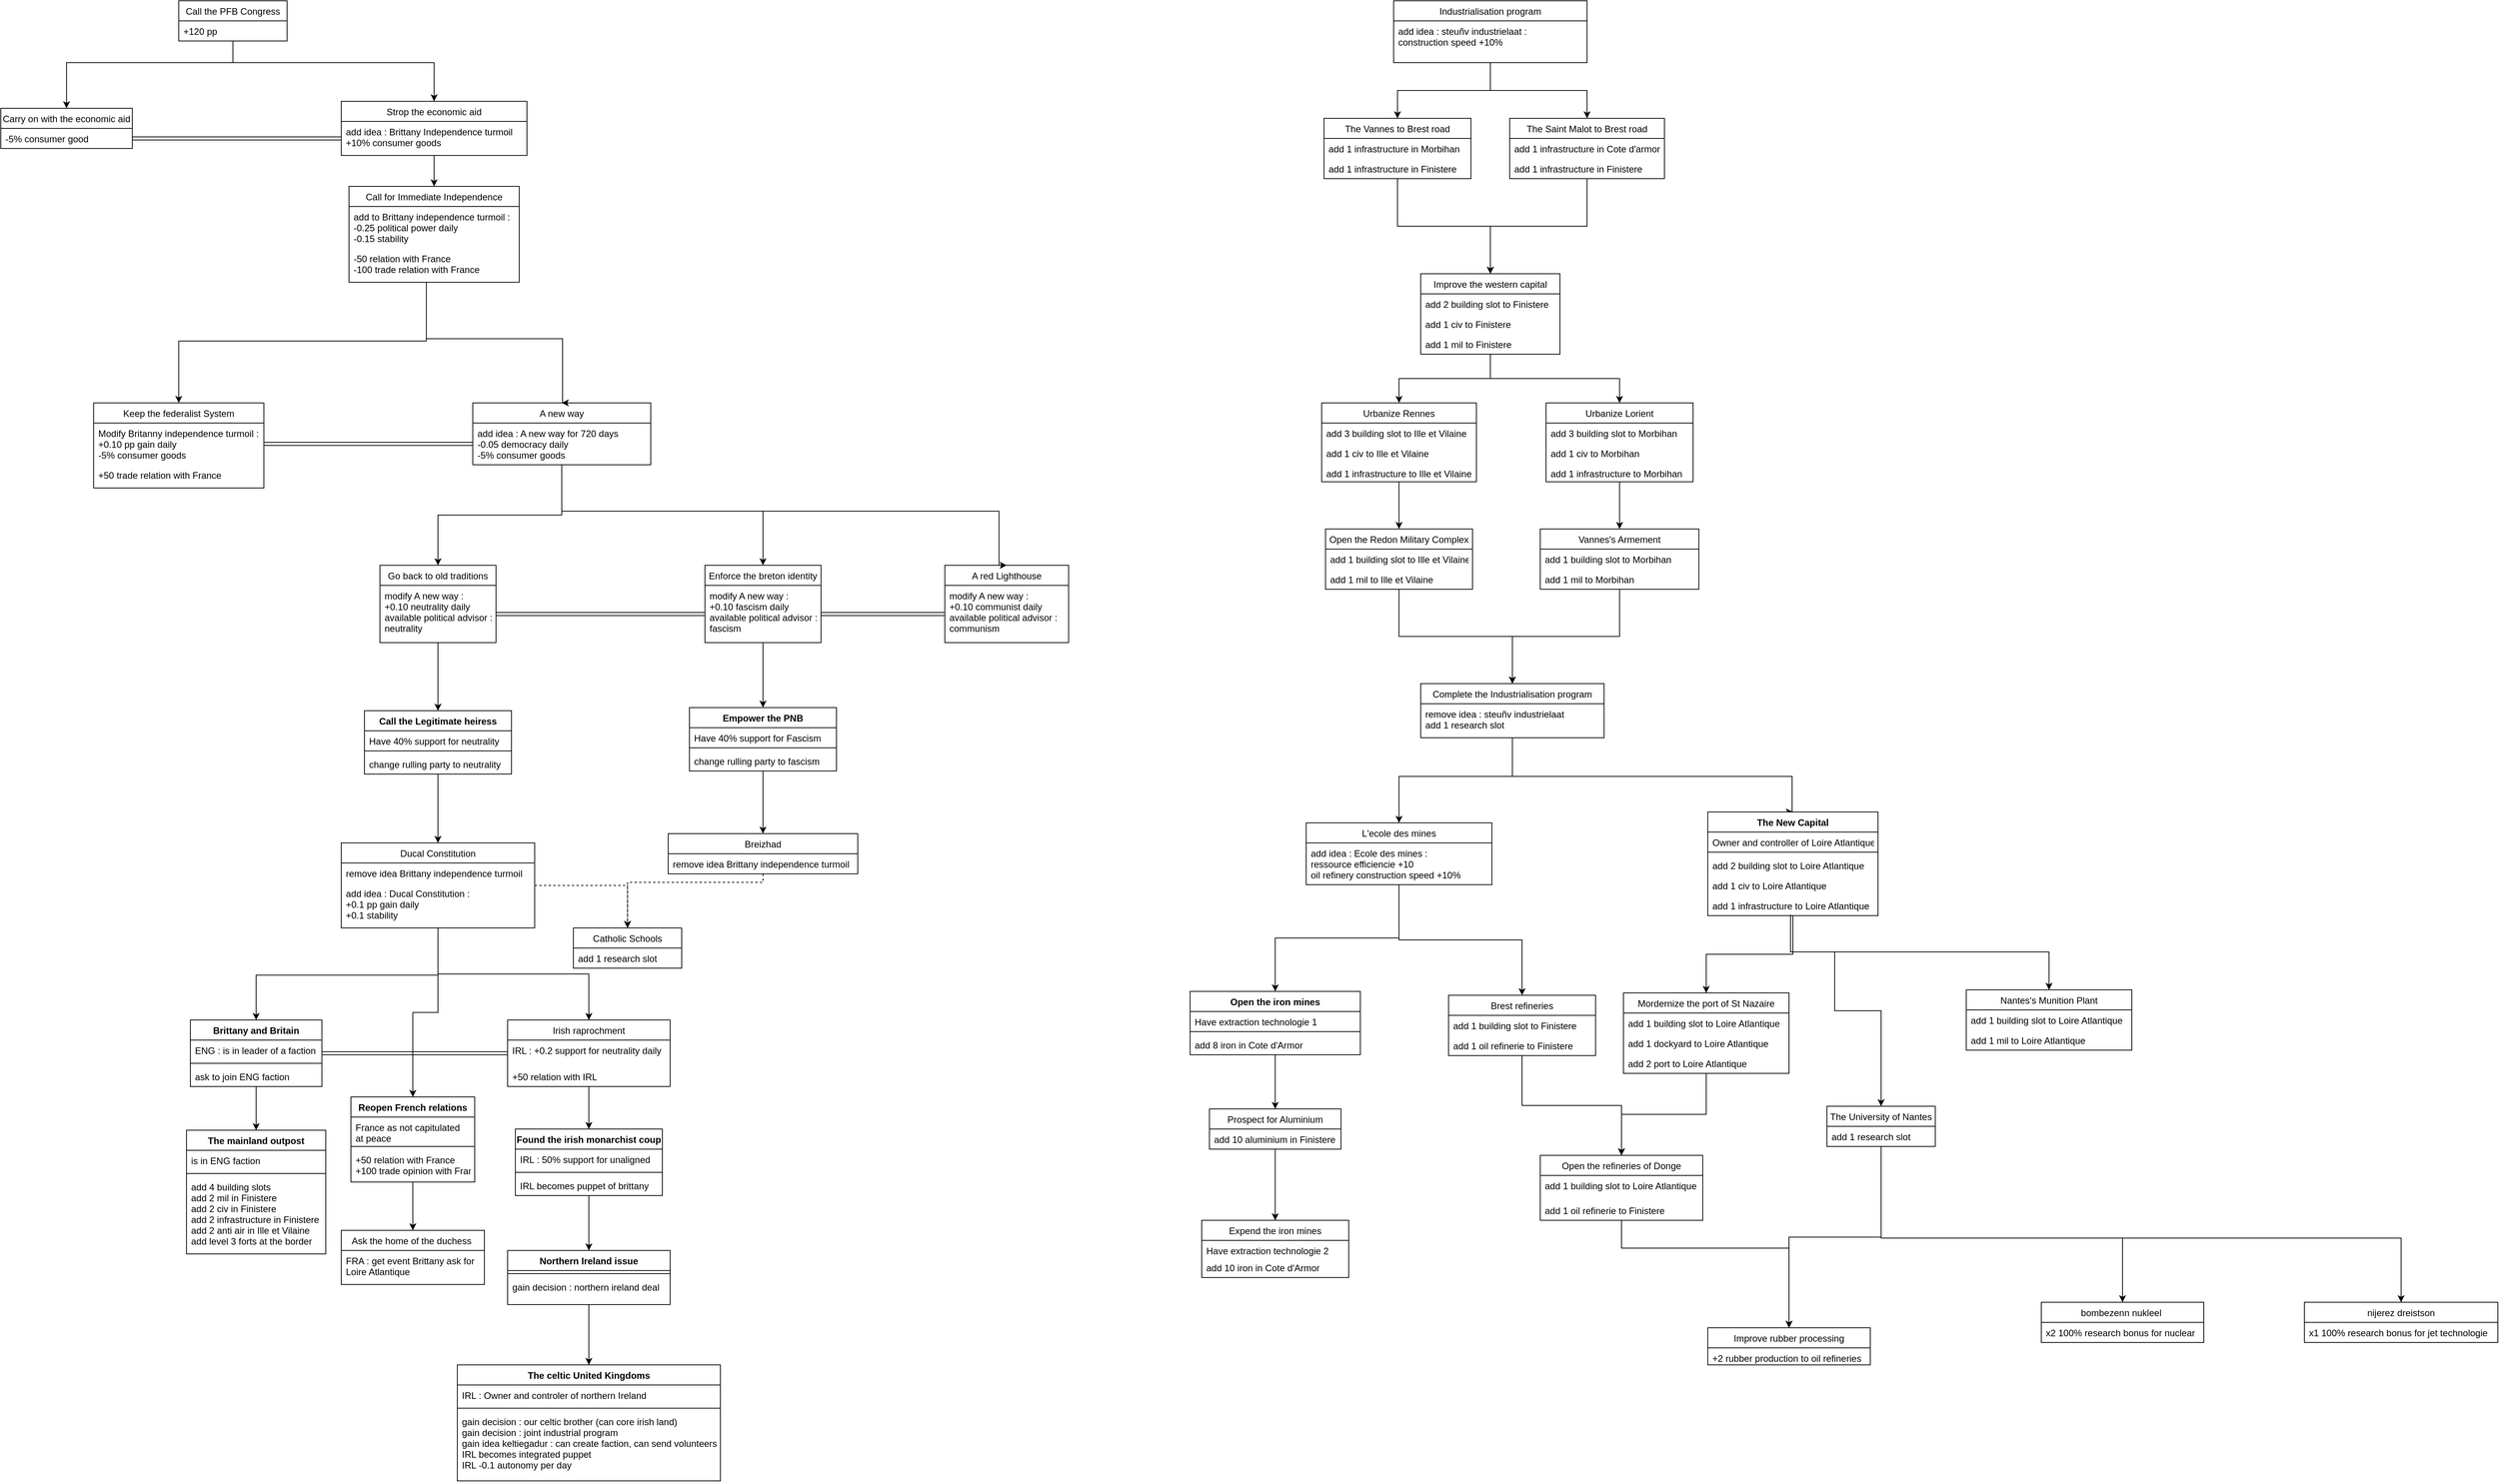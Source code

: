 <mxfile version="12.1.0" type="github" pages="1"><diagram id="fwqOPcjlE-ceSgC5Qux2" name="Page-1"><mxGraphModel dx="814" dy="437" grid="1" gridSize="10" guides="1" tooltips="1" connect="1" arrows="1" fold="1" page="1" pageScale="1" pageWidth="827" pageHeight="1169" math="0" shadow="0"><root><mxCell id="0"/><mxCell id="1" parent="0"/><mxCell id="riW-O5dtcFzm0EmXwgX_-17" style="edgeStyle=orthogonalEdgeStyle;rounded=0;orthogonalLoop=1;jettySize=auto;html=1;entryX=0.5;entryY=0;entryDx=0;entryDy=0;" parent="1" source="riW-O5dtcFzm0EmXwgX_-2" target="riW-O5dtcFzm0EmXwgX_-6" edge="1"><mxGeometry relative="1" as="geometry"><Array as="points"><mxPoint x="380" y="130"/><mxPoint x="165" y="130"/></Array></mxGeometry></mxCell><mxCell id="riW-O5dtcFzm0EmXwgX_-18" style="edgeStyle=orthogonalEdgeStyle;rounded=0;orthogonalLoop=1;jettySize=auto;html=1;entryX=0.5;entryY=0;entryDx=0;entryDy=0;" parent="1" source="riW-O5dtcFzm0EmXwgX_-2" target="riW-O5dtcFzm0EmXwgX_-10" edge="1"><mxGeometry relative="1" as="geometry"><Array as="points"><mxPoint x="380" y="130"/><mxPoint x="640" y="130"/></Array></mxGeometry></mxCell><mxCell id="riW-O5dtcFzm0EmXwgX_-2" value="Call the PFB Congress" style="swimlane;fontStyle=0;childLayout=stackLayout;horizontal=1;startSize=26;fillColor=none;horizontalStack=0;resizeParent=1;resizeParentMax=0;resizeLast=0;collapsible=1;marginBottom=0;" parent="1" vertex="1"><mxGeometry x="310" y="50" width="140" height="52" as="geometry"/></mxCell><mxCell id="riW-O5dtcFzm0EmXwgX_-3" value="+120 pp" style="text;strokeColor=none;fillColor=none;align=left;verticalAlign=top;spacingLeft=4;spacingRight=4;overflow=hidden;rotatable=0;points=[[0,0.5],[1,0.5]];portConstraint=eastwest;" parent="riW-O5dtcFzm0EmXwgX_-2" vertex="1"><mxGeometry y="26" width="140" height="26" as="geometry"/></mxCell><mxCell id="riW-O5dtcFzm0EmXwgX_-6" value="Carry on with the economic aid" style="swimlane;fontStyle=0;childLayout=stackLayout;horizontal=1;startSize=26;fillColor=none;horizontalStack=0;resizeParent=1;resizeParentMax=0;resizeLast=0;collapsible=1;marginBottom=0;" parent="1" vertex="1"><mxGeometry x="80" y="189" width="170" height="52" as="geometry"/></mxCell><mxCell id="riW-O5dtcFzm0EmXwgX_-7" value="-5% consumer good" style="text;strokeColor=none;fillColor=none;align=left;verticalAlign=top;spacingLeft=4;spacingRight=4;overflow=hidden;rotatable=0;points=[[0,0.5],[1,0.5]];portConstraint=eastwest;" parent="riW-O5dtcFzm0EmXwgX_-6" vertex="1"><mxGeometry y="26" width="170" height="26" as="geometry"/></mxCell><mxCell id="riW-O5dtcFzm0EmXwgX_-19" style="edgeStyle=orthogonalEdgeStyle;rounded=0;orthogonalLoop=1;jettySize=auto;html=1;entryX=0.5;entryY=0;entryDx=0;entryDy=0;" parent="1" source="riW-O5dtcFzm0EmXwgX_-10" target="riW-O5dtcFzm0EmXwgX_-14" edge="1"><mxGeometry relative="1" as="geometry"/></mxCell><mxCell id="riW-O5dtcFzm0EmXwgX_-10" value="Strop the economic aid" style="swimlane;fontStyle=0;childLayout=stackLayout;horizontal=1;startSize=26;fillColor=none;horizontalStack=0;resizeParent=1;resizeParentMax=0;resizeLast=0;collapsible=1;marginBottom=0;" parent="1" vertex="1"><mxGeometry x="520" y="180" width="240" height="70" as="geometry"/></mxCell><mxCell id="riW-O5dtcFzm0EmXwgX_-11" value="add idea : Brittany Independence turmoil&#10;+10% consumer goods" style="text;strokeColor=none;fillColor=none;align=left;verticalAlign=top;spacingLeft=4;spacingRight=4;overflow=hidden;rotatable=0;points=[[0,0.5],[1,0.5]];portConstraint=eastwest;" parent="riW-O5dtcFzm0EmXwgX_-10" vertex="1"><mxGeometry y="26" width="240" height="44" as="geometry"/></mxCell><mxCell id="riW-O5dtcFzm0EmXwgX_-26" style="edgeStyle=orthogonalEdgeStyle;rounded=0;orthogonalLoop=1;jettySize=auto;html=1;" parent="1" source="riW-O5dtcFzm0EmXwgX_-14" target="riW-O5dtcFzm0EmXwgX_-22" edge="1"><mxGeometry relative="1" as="geometry"><Array as="points"><mxPoint x="630" y="490"/><mxPoint x="310" y="490"/></Array></mxGeometry></mxCell><mxCell id="riW-O5dtcFzm0EmXwgX_-33" style="edgeStyle=orthogonalEdgeStyle;rounded=0;orthogonalLoop=1;jettySize=auto;html=1;entryX=0.5;entryY=0;entryDx=0;entryDy=0;" parent="1" source="riW-O5dtcFzm0EmXwgX_-14" target="riW-O5dtcFzm0EmXwgX_-38" edge="1"><mxGeometry relative="1" as="geometry"><mxPoint x="799.647" y="560" as="targetPoint"/><Array as="points"><mxPoint x="630" y="487"/><mxPoint x="806" y="487"/></Array></mxGeometry></mxCell><mxCell id="riW-O5dtcFzm0EmXwgX_-14" value="Call for Immediate Independence" style="swimlane;fontStyle=0;childLayout=stackLayout;horizontal=1;startSize=26;fillColor=none;horizontalStack=0;resizeParent=1;resizeParentMax=0;resizeLast=0;collapsible=1;marginBottom=0;" parent="1" vertex="1"><mxGeometry x="530" y="290" width="220" height="124" as="geometry"/></mxCell><mxCell id="riW-O5dtcFzm0EmXwgX_-20" value="add to Brittany independence turmoil :&#10;-0.25 political power daily&#10;-0.15 stability" style="text;strokeColor=none;fillColor=none;align=left;verticalAlign=top;spacingLeft=4;spacingRight=4;overflow=hidden;rotatable=0;points=[[0,0.5],[1,0.5]];portConstraint=eastwest;" parent="riW-O5dtcFzm0EmXwgX_-14" vertex="1"><mxGeometry y="26" width="220" height="54" as="geometry"/></mxCell><mxCell id="riW-O5dtcFzm0EmXwgX_-15" value="-50 relation with France&#10;-100 trade relation with France" style="text;strokeColor=none;fillColor=none;align=left;verticalAlign=top;spacingLeft=4;spacingRight=4;overflow=hidden;rotatable=0;points=[[0,0.5],[1,0.5]];portConstraint=eastwest;" parent="riW-O5dtcFzm0EmXwgX_-14" vertex="1"><mxGeometry y="80" width="220" height="44" as="geometry"/></mxCell><mxCell id="riW-O5dtcFzm0EmXwgX_-22" value="Keep the federalist System" style="swimlane;fontStyle=0;childLayout=stackLayout;horizontal=1;startSize=26;fillColor=none;horizontalStack=0;resizeParent=1;resizeParentMax=0;resizeLast=0;collapsible=1;marginBottom=0;" parent="1" vertex="1"><mxGeometry x="200" y="570" width="220" height="110" as="geometry"/></mxCell><mxCell id="riW-O5dtcFzm0EmXwgX_-23" value="Modify Britanny independence turmoil :&#10;+0.10 pp gain daily&#10;-5% consumer goods" style="text;strokeColor=none;fillColor=none;align=left;verticalAlign=top;spacingLeft=4;spacingRight=4;overflow=hidden;rotatable=0;points=[[0,0.5],[1,0.5]];portConstraint=eastwest;" parent="riW-O5dtcFzm0EmXwgX_-22" vertex="1"><mxGeometry y="26" width="220" height="54" as="geometry"/></mxCell><mxCell id="riW-O5dtcFzm0EmXwgX_-211" value="+50 trade relation with France" style="text;strokeColor=none;fillColor=none;align=left;verticalAlign=top;spacingLeft=4;spacingRight=4;overflow=hidden;rotatable=0;points=[[0,0.5],[1,0.5]];portConstraint=eastwest;" parent="riW-O5dtcFzm0EmXwgX_-22" vertex="1"><mxGeometry y="80" width="220" height="30" as="geometry"/></mxCell><mxCell id="riW-O5dtcFzm0EmXwgX_-204" style="edgeStyle=orthogonalEdgeStyle;rounded=0;orthogonalLoop=1;jettySize=auto;html=1;entryX=0.5;entryY=0;entryDx=0;entryDy=0;" parent="1" source="riW-O5dtcFzm0EmXwgX_-34" target="riW-O5dtcFzm0EmXwgX_-200" edge="1"><mxGeometry relative="1" as="geometry"/></mxCell><mxCell id="riW-O5dtcFzm0EmXwgX_-34" value="Go back to old traditions" style="swimlane;fontStyle=0;childLayout=stackLayout;horizontal=1;startSize=26;fillColor=none;horizontalStack=0;resizeParent=1;resizeParentMax=0;resizeLast=0;collapsible=1;marginBottom=0;" parent="1" vertex="1"><mxGeometry x="570" y="780" width="150" height="100" as="geometry"/></mxCell><mxCell id="riW-O5dtcFzm0EmXwgX_-35" value="modify A new way :&#10;+0.10 neutrality daily &#10;available political advisor : &#10;neutrality" style="text;strokeColor=none;fillColor=none;align=left;verticalAlign=top;spacingLeft=4;spacingRight=4;overflow=hidden;rotatable=0;points=[[0,0.5],[1,0.5]];portConstraint=eastwest;" parent="riW-O5dtcFzm0EmXwgX_-34" vertex="1"><mxGeometry y="26" width="150" height="74" as="geometry"/></mxCell><mxCell id="riW-O5dtcFzm0EmXwgX_-42" style="edgeStyle=orthogonalEdgeStyle;rounded=0;orthogonalLoop=1;jettySize=auto;html=1;entryX=0.5;entryY=0;entryDx=0;entryDy=0;" parent="1" source="riW-O5dtcFzm0EmXwgX_-38" target="riW-O5dtcFzm0EmXwgX_-34" edge="1"><mxGeometry relative="1" as="geometry"/></mxCell><mxCell id="riW-O5dtcFzm0EmXwgX_-288" style="edgeStyle=orthogonalEdgeStyle;rounded=0;orthogonalLoop=1;jettySize=auto;html=1;entryX=0.5;entryY=0;entryDx=0;entryDy=0;" parent="1" source="riW-O5dtcFzm0EmXwgX_-38" target="riW-O5dtcFzm0EmXwgX_-45" edge="1"><mxGeometry relative="1" as="geometry"><Array as="points"><mxPoint x="805" y="710"/><mxPoint x="1065" y="710"/></Array></mxGeometry></mxCell><mxCell id="riW-O5dtcFzm0EmXwgX_-290" style="edgeStyle=orthogonalEdgeStyle;rounded=0;orthogonalLoop=1;jettySize=auto;html=1;entryX=0.5;entryY=0;entryDx=0;entryDy=0;" parent="1" source="riW-O5dtcFzm0EmXwgX_-38" target="riW-O5dtcFzm0EmXwgX_-52" edge="1"><mxGeometry relative="1" as="geometry"><Array as="points"><mxPoint x="805" y="710"/><mxPoint x="1370" y="710"/></Array></mxGeometry></mxCell><mxCell id="riW-O5dtcFzm0EmXwgX_-38" value="A new way" style="swimlane;fontStyle=0;childLayout=stackLayout;horizontal=1;startSize=26;fillColor=none;horizontalStack=0;resizeParent=1;resizeParentMax=0;resizeLast=0;collapsible=1;marginBottom=0;" parent="1" vertex="1"><mxGeometry x="690" y="570" width="230" height="80" as="geometry"/></mxCell><mxCell id="riW-O5dtcFzm0EmXwgX_-39" value="add idea : A new way for 720 days&#10;-0.05 democracy daily&#10;-5% consumer goods" style="text;strokeColor=none;fillColor=none;align=left;verticalAlign=top;spacingLeft=4;spacingRight=4;overflow=hidden;rotatable=0;points=[[0,0.5],[1,0.5]];portConstraint=eastwest;" parent="riW-O5dtcFzm0EmXwgX_-38" vertex="1"><mxGeometry y="26" width="230" height="54" as="geometry"/></mxCell><mxCell id="riW-O5dtcFzm0EmXwgX_-43" style="edgeStyle=orthogonalEdgeStyle;rounded=0;orthogonalLoop=1;jettySize=auto;html=1;exitX=0;exitY=0.5;exitDx=0;exitDy=0;shape=link;" parent="1" source="riW-O5dtcFzm0EmXwgX_-39" target="riW-O5dtcFzm0EmXwgX_-23" edge="1"><mxGeometry relative="1" as="geometry"/></mxCell><mxCell id="riW-O5dtcFzm0EmXwgX_-44" style="edgeStyle=orthogonalEdgeStyle;shape=link;rounded=0;orthogonalLoop=1;jettySize=auto;html=1;" parent="1" source="riW-O5dtcFzm0EmXwgX_-11" target="riW-O5dtcFzm0EmXwgX_-7" edge="1"><mxGeometry relative="1" as="geometry"/></mxCell><mxCell id="riW-O5dtcFzm0EmXwgX_-305" style="edgeStyle=orthogonalEdgeStyle;rounded=0;orthogonalLoop=1;jettySize=auto;html=1;entryX=0.5;entryY=0;entryDx=0;entryDy=0;" parent="1" source="riW-O5dtcFzm0EmXwgX_-45" target="riW-O5dtcFzm0EmXwgX_-300" edge="1"><mxGeometry relative="1" as="geometry"/></mxCell><mxCell id="riW-O5dtcFzm0EmXwgX_-45" value="Enforce the breton identity" style="swimlane;fontStyle=0;childLayout=stackLayout;horizontal=1;startSize=26;fillColor=none;horizontalStack=0;resizeParent=1;resizeParentMax=0;resizeLast=0;collapsible=1;marginBottom=0;" parent="1" vertex="1"><mxGeometry x="990" y="780" width="150" height="100" as="geometry"/></mxCell><mxCell id="riW-O5dtcFzm0EmXwgX_-49" value="modify A new way :&#10;+0.10 fascism daily &#10;available political advisor : &#10;fascism" style="text;strokeColor=none;fillColor=none;align=left;verticalAlign=top;spacingLeft=4;spacingRight=4;overflow=hidden;rotatable=0;points=[[0,0.5],[1,0.5]];portConstraint=eastwest;" parent="riW-O5dtcFzm0EmXwgX_-45" vertex="1"><mxGeometry y="26" width="150" height="74" as="geometry"/></mxCell><mxCell id="riW-O5dtcFzm0EmXwgX_-51" style="edgeStyle=orthogonalEdgeStyle;rounded=0;orthogonalLoop=1;jettySize=auto;html=1;shape=link;" parent="1" source="riW-O5dtcFzm0EmXwgX_-35" target="riW-O5dtcFzm0EmXwgX_-49" edge="1"><mxGeometry relative="1" as="geometry"/></mxCell><mxCell id="riW-O5dtcFzm0EmXwgX_-52" value="A red Lighthouse" style="swimlane;fontStyle=0;childLayout=stackLayout;horizontal=1;startSize=26;fillColor=none;horizontalStack=0;resizeParent=1;resizeParentMax=0;resizeLast=0;collapsible=1;marginBottom=0;" parent="1" vertex="1"><mxGeometry x="1300" y="780" width="160" height="100" as="geometry"/></mxCell><mxCell id="riW-O5dtcFzm0EmXwgX_-56" value="modify A new way :&#10;+0.10 communist daily &#10;available political advisor : &#10;communism" style="text;strokeColor=none;fillColor=none;align=left;verticalAlign=top;spacingLeft=4;spacingRight=4;overflow=hidden;rotatable=0;points=[[0,0.5],[1,0.5]];portConstraint=eastwest;" parent="riW-O5dtcFzm0EmXwgX_-52" vertex="1"><mxGeometry y="26" width="160" height="74" as="geometry"/></mxCell><mxCell id="riW-O5dtcFzm0EmXwgX_-58" style="edgeStyle=orthogonalEdgeStyle;rounded=0;orthogonalLoop=1;jettySize=auto;html=1;entryX=0;entryY=0.5;entryDx=0;entryDy=0;shape=link;" parent="1" source="riW-O5dtcFzm0EmXwgX_-49" target="riW-O5dtcFzm0EmXwgX_-56" edge="1"><mxGeometry relative="1" as="geometry"/></mxCell><mxCell id="riW-O5dtcFzm0EmXwgX_-75" style="edgeStyle=orthogonalEdgeStyle;rounded=0;orthogonalLoop=1;jettySize=auto;html=1;entryX=0.5;entryY=0;entryDx=0;entryDy=0;" parent="1" source="riW-O5dtcFzm0EmXwgX_-59" target="riW-O5dtcFzm0EmXwgX_-68" edge="1"><mxGeometry relative="1" as="geometry"/></mxCell><mxCell id="riW-O5dtcFzm0EmXwgX_-76" style="edgeStyle=orthogonalEdgeStyle;rounded=0;orthogonalLoop=1;jettySize=auto;html=1;entryX=0.5;entryY=0;entryDx=0;entryDy=0;" parent="1" source="riW-O5dtcFzm0EmXwgX_-59" target="riW-O5dtcFzm0EmXwgX_-72" edge="1"><mxGeometry relative="1" as="geometry"/></mxCell><mxCell id="riW-O5dtcFzm0EmXwgX_-59" value="Industrialisation program" style="swimlane;fontStyle=0;childLayout=stackLayout;horizontal=1;startSize=26;fillColor=none;horizontalStack=0;resizeParent=1;resizeParentMax=0;resizeLast=0;collapsible=1;marginBottom=0;" parent="1" vertex="1"><mxGeometry x="1880" y="50" width="250" height="80" as="geometry"/></mxCell><mxCell id="riW-O5dtcFzm0EmXwgX_-60" value="add idea : steuñv industrielaat :&#10;construction speed +10%" style="text;strokeColor=none;fillColor=none;align=left;verticalAlign=top;spacingLeft=4;spacingRight=4;overflow=hidden;rotatable=0;points=[[0,0.5],[1,0.5]];portConstraint=eastwest;" parent="riW-O5dtcFzm0EmXwgX_-59" vertex="1"><mxGeometry y="26" width="250" height="54" as="geometry"/></mxCell><mxCell id="riW-O5dtcFzm0EmXwgX_-86" style="edgeStyle=orthogonalEdgeStyle;rounded=0;orthogonalLoop=1;jettySize=auto;html=1;entryX=0.5;entryY=0;entryDx=0;entryDy=0;" parent="1" source="riW-O5dtcFzm0EmXwgX_-63" target="riW-O5dtcFzm0EmXwgX_-83" edge="1"><mxGeometry relative="1" as="geometry"/></mxCell><mxCell id="riW-O5dtcFzm0EmXwgX_-90" style="edgeStyle=orthogonalEdgeStyle;rounded=0;orthogonalLoop=1;jettySize=auto;html=1;entryX=0.5;entryY=0;entryDx=0;entryDy=0;" parent="1" source="riW-O5dtcFzm0EmXwgX_-63" target="riW-O5dtcFzm0EmXwgX_-87" edge="1"><mxGeometry relative="1" as="geometry"/></mxCell><mxCell id="riW-O5dtcFzm0EmXwgX_-63" value="Improve the western capital" style="swimlane;fontStyle=0;childLayout=stackLayout;horizontal=1;startSize=26;fillColor=none;horizontalStack=0;resizeParent=1;resizeParentMax=0;resizeLast=0;collapsible=1;marginBottom=0;" parent="1" vertex="1"><mxGeometry x="1915" y="403" width="180" height="104" as="geometry"/></mxCell><mxCell id="riW-O5dtcFzm0EmXwgX_-82" value="add 2 building slot to Finistere" style="text;strokeColor=none;fillColor=none;align=left;verticalAlign=top;spacingLeft=4;spacingRight=4;overflow=hidden;rotatable=0;points=[[0,0.5],[1,0.5]];portConstraint=eastwest;" parent="riW-O5dtcFzm0EmXwgX_-63" vertex="1"><mxGeometry y="26" width="180" height="26" as="geometry"/></mxCell><mxCell id="riW-O5dtcFzm0EmXwgX_-64" value="add 1 civ to Finistere" style="text;strokeColor=none;fillColor=none;align=left;verticalAlign=top;spacingLeft=4;spacingRight=4;overflow=hidden;rotatable=0;points=[[0,0.5],[1,0.5]];portConstraint=eastwest;" parent="riW-O5dtcFzm0EmXwgX_-63" vertex="1"><mxGeometry y="52" width="180" height="26" as="geometry"/></mxCell><mxCell id="riW-O5dtcFzm0EmXwgX_-315" value="add 1 mil to Finistere" style="text;strokeColor=none;fillColor=none;align=left;verticalAlign=top;spacingLeft=4;spacingRight=4;overflow=hidden;rotatable=0;points=[[0,0.5],[1,0.5]];portConstraint=eastwest;" parent="riW-O5dtcFzm0EmXwgX_-63" vertex="1"><mxGeometry y="78" width="180" height="26" as="geometry"/></mxCell><mxCell id="riW-O5dtcFzm0EmXwgX_-77" style="edgeStyle=orthogonalEdgeStyle;rounded=0;orthogonalLoop=1;jettySize=auto;html=1;" parent="1" source="riW-O5dtcFzm0EmXwgX_-68" target="riW-O5dtcFzm0EmXwgX_-63" edge="1"><mxGeometry relative="1" as="geometry"/></mxCell><mxCell id="riW-O5dtcFzm0EmXwgX_-68" value="The Vannes to Brest road" style="swimlane;fontStyle=0;childLayout=stackLayout;horizontal=1;startSize=26;fillColor=none;horizontalStack=0;resizeParent=1;resizeParentMax=0;resizeLast=0;collapsible=1;marginBottom=0;" parent="1" vertex="1"><mxGeometry x="1790" y="202" width="190" height="78" as="geometry"/></mxCell><mxCell id="riW-O5dtcFzm0EmXwgX_-69" value="add 1 infrastructure in Morbihan" style="text;strokeColor=none;fillColor=none;align=left;verticalAlign=top;spacingLeft=4;spacingRight=4;overflow=hidden;rotatable=0;points=[[0,0.5],[1,0.5]];portConstraint=eastwest;" parent="riW-O5dtcFzm0EmXwgX_-68" vertex="1"><mxGeometry y="26" width="190" height="26" as="geometry"/></mxCell><mxCell id="riW-O5dtcFzm0EmXwgX_-70" value="add 1 infrastructure in Finistere" style="text;strokeColor=none;fillColor=none;align=left;verticalAlign=top;spacingLeft=4;spacingRight=4;overflow=hidden;rotatable=0;points=[[0,0.5],[1,0.5]];portConstraint=eastwest;" parent="riW-O5dtcFzm0EmXwgX_-68" vertex="1"><mxGeometry y="52" width="190" height="26" as="geometry"/></mxCell><mxCell id="riW-O5dtcFzm0EmXwgX_-78" style="edgeStyle=orthogonalEdgeStyle;rounded=0;orthogonalLoop=1;jettySize=auto;html=1;entryX=0.5;entryY=0;entryDx=0;entryDy=0;" parent="1" source="riW-O5dtcFzm0EmXwgX_-72" target="riW-O5dtcFzm0EmXwgX_-63" edge="1"><mxGeometry relative="1" as="geometry"/></mxCell><mxCell id="riW-O5dtcFzm0EmXwgX_-72" value="The Saint Malot to Brest road" style="swimlane;fontStyle=0;childLayout=stackLayout;horizontal=1;startSize=26;fillColor=none;horizontalStack=0;resizeParent=1;resizeParentMax=0;resizeLast=0;collapsible=1;marginBottom=0;" parent="1" vertex="1"><mxGeometry x="2030" y="202" width="200" height="78" as="geometry"/></mxCell><mxCell id="riW-O5dtcFzm0EmXwgX_-73" value="add 1 infrastructure in Cote d'armor" style="text;strokeColor=none;fillColor=none;align=left;verticalAlign=top;spacingLeft=4;spacingRight=4;overflow=hidden;rotatable=0;points=[[0,0.5],[1,0.5]];portConstraint=eastwest;" parent="riW-O5dtcFzm0EmXwgX_-72" vertex="1"><mxGeometry y="26" width="200" height="26" as="geometry"/></mxCell><mxCell id="riW-O5dtcFzm0EmXwgX_-74" value="add 1 infrastructure in Finistere" style="text;strokeColor=none;fillColor=none;align=left;verticalAlign=top;spacingLeft=4;spacingRight=4;overflow=hidden;rotatable=0;points=[[0,0.5],[1,0.5]];portConstraint=eastwest;" parent="riW-O5dtcFzm0EmXwgX_-72" vertex="1"><mxGeometry y="52" width="200" height="26" as="geometry"/></mxCell><mxCell id="riW-O5dtcFzm0EmXwgX_-95" style="edgeStyle=orthogonalEdgeStyle;rounded=0;orthogonalLoop=1;jettySize=auto;html=1;entryX=0.5;entryY=0;entryDx=0;entryDy=0;" parent="1" source="riW-O5dtcFzm0EmXwgX_-83" target="riW-O5dtcFzm0EmXwgX_-92" edge="1"><mxGeometry relative="1" as="geometry"/></mxCell><mxCell id="riW-O5dtcFzm0EmXwgX_-83" value="Urbanize Rennes" style="swimlane;fontStyle=0;childLayout=stackLayout;horizontal=1;startSize=26;fillColor=none;horizontalStack=0;resizeParent=1;resizeParentMax=0;resizeLast=0;collapsible=1;marginBottom=0;" parent="1" vertex="1"><mxGeometry x="1787" y="570" width="200" height="102" as="geometry"/></mxCell><mxCell id="riW-O5dtcFzm0EmXwgX_-84" value="add 3 building slot to Ille et Vilaine" style="text;strokeColor=none;fillColor=none;align=left;verticalAlign=top;spacingLeft=4;spacingRight=4;overflow=hidden;rotatable=0;points=[[0,0.5],[1,0.5]];portConstraint=eastwest;" parent="riW-O5dtcFzm0EmXwgX_-83" vertex="1"><mxGeometry y="26" width="200" height="26" as="geometry"/></mxCell><mxCell id="riW-O5dtcFzm0EmXwgX_-91" value="add 1 civ to Ille et Vilaine" style="text;strokeColor=none;fillColor=none;align=left;verticalAlign=top;spacingLeft=4;spacingRight=4;overflow=hidden;rotatable=0;points=[[0,0.5],[1,0.5]];portConstraint=eastwest;" parent="riW-O5dtcFzm0EmXwgX_-83" vertex="1"><mxGeometry y="52" width="200" height="26" as="geometry"/></mxCell><mxCell id="riW-O5dtcFzm0EmXwgX_-96" value="add 1 infrastructure to Ille et Vilaine" style="text;strokeColor=none;fillColor=none;align=left;verticalAlign=top;spacingLeft=4;spacingRight=4;overflow=hidden;rotatable=0;points=[[0,0.5],[1,0.5]];portConstraint=eastwest;" parent="riW-O5dtcFzm0EmXwgX_-83" vertex="1"><mxGeometry y="78" width="200" height="24" as="geometry"/></mxCell><mxCell id="riW-O5dtcFzm0EmXwgX_-101" style="edgeStyle=orthogonalEdgeStyle;rounded=0;orthogonalLoop=1;jettySize=auto;html=1;entryX=0.5;entryY=0;entryDx=0;entryDy=0;" parent="1" source="riW-O5dtcFzm0EmXwgX_-87" target="riW-O5dtcFzm0EmXwgX_-98" edge="1"><mxGeometry relative="1" as="geometry"/></mxCell><mxCell id="riW-O5dtcFzm0EmXwgX_-87" value="Urbanize Lorient" style="swimlane;fontStyle=0;childLayout=stackLayout;horizontal=1;startSize=26;fillColor=none;horizontalStack=0;resizeParent=1;resizeParentMax=0;resizeLast=0;collapsible=1;marginBottom=0;" parent="1" vertex="1"><mxGeometry x="2077" y="570" width="190" height="102" as="geometry"/></mxCell><mxCell id="riW-O5dtcFzm0EmXwgX_-88" value="add 3 building slot to Morbihan" style="text;strokeColor=none;fillColor=none;align=left;verticalAlign=top;spacingLeft=4;spacingRight=4;overflow=hidden;rotatable=0;points=[[0,0.5],[1,0.5]];portConstraint=eastwest;" parent="riW-O5dtcFzm0EmXwgX_-87" vertex="1"><mxGeometry y="26" width="190" height="26" as="geometry"/></mxCell><mxCell id="riW-O5dtcFzm0EmXwgX_-89" value="add 1 civ to Morbihan" style="text;strokeColor=none;fillColor=none;align=left;verticalAlign=top;spacingLeft=4;spacingRight=4;overflow=hidden;rotatable=0;points=[[0,0.5],[1,0.5]];portConstraint=eastwest;" parent="riW-O5dtcFzm0EmXwgX_-87" vertex="1"><mxGeometry y="52" width="190" height="26" as="geometry"/></mxCell><mxCell id="riW-O5dtcFzm0EmXwgX_-97" value="add 1 infrastructure to Morbihan" style="text;strokeColor=none;fillColor=none;align=left;verticalAlign=top;spacingLeft=4;spacingRight=4;overflow=hidden;rotatable=0;points=[[0,0.5],[1,0.5]];portConstraint=eastwest;" parent="riW-O5dtcFzm0EmXwgX_-87" vertex="1"><mxGeometry y="78" width="190" height="24" as="geometry"/></mxCell><mxCell id="riW-O5dtcFzm0EmXwgX_-106" style="edgeStyle=orthogonalEdgeStyle;rounded=0;orthogonalLoop=1;jettySize=auto;html=1;" parent="1" source="riW-O5dtcFzm0EmXwgX_-92" target="riW-O5dtcFzm0EmXwgX_-102" edge="1"><mxGeometry relative="1" as="geometry"/></mxCell><mxCell id="riW-O5dtcFzm0EmXwgX_-92" value="Open the Redon Military Complex" style="swimlane;fontStyle=0;childLayout=stackLayout;horizontal=1;startSize=26;fillColor=none;horizontalStack=0;resizeParent=1;resizeParentMax=0;resizeLast=0;collapsible=1;marginBottom=0;" parent="1" vertex="1"><mxGeometry x="1792" y="733" width="190" height="78" as="geometry"/></mxCell><mxCell id="riW-O5dtcFzm0EmXwgX_-93" value="add 1 building slot to Ille et Vilaine" style="text;strokeColor=none;fillColor=none;align=left;verticalAlign=top;spacingLeft=4;spacingRight=4;overflow=hidden;rotatable=0;points=[[0,0.5],[1,0.5]];portConstraint=eastwest;" parent="riW-O5dtcFzm0EmXwgX_-92" vertex="1"><mxGeometry y="26" width="190" height="26" as="geometry"/></mxCell><mxCell id="riW-O5dtcFzm0EmXwgX_-94" value="add 1 mil to Ille et Vilaine" style="text;strokeColor=none;fillColor=none;align=left;verticalAlign=top;spacingLeft=4;spacingRight=4;overflow=hidden;rotatable=0;points=[[0,0.5],[1,0.5]];portConstraint=eastwest;" parent="riW-O5dtcFzm0EmXwgX_-92" vertex="1"><mxGeometry y="52" width="190" height="26" as="geometry"/></mxCell><mxCell id="riW-O5dtcFzm0EmXwgX_-108" style="edgeStyle=orthogonalEdgeStyle;rounded=0;orthogonalLoop=1;jettySize=auto;html=1;entryX=0.5;entryY=0;entryDx=0;entryDy=0;" parent="1" source="riW-O5dtcFzm0EmXwgX_-98" target="riW-O5dtcFzm0EmXwgX_-102" edge="1"><mxGeometry relative="1" as="geometry"/></mxCell><mxCell id="riW-O5dtcFzm0EmXwgX_-98" value="Vannes's Armement" style="swimlane;fontStyle=0;childLayout=stackLayout;horizontal=1;startSize=26;fillColor=none;horizontalStack=0;resizeParent=1;resizeParentMax=0;resizeLast=0;collapsible=1;marginBottom=0;" parent="1" vertex="1"><mxGeometry x="2069.5" y="733" width="205" height="78" as="geometry"/></mxCell><mxCell id="riW-O5dtcFzm0EmXwgX_-99" value="add 1 building slot to Morbihan" style="text;strokeColor=none;fillColor=none;align=left;verticalAlign=top;spacingLeft=4;spacingRight=4;overflow=hidden;rotatable=0;points=[[0,0.5],[1,0.5]];portConstraint=eastwest;" parent="riW-O5dtcFzm0EmXwgX_-98" vertex="1"><mxGeometry y="26" width="205" height="26" as="geometry"/></mxCell><mxCell id="riW-O5dtcFzm0EmXwgX_-100" value="add 1 mil to Morbihan" style="text;strokeColor=none;fillColor=none;align=left;verticalAlign=top;spacingLeft=4;spacingRight=4;overflow=hidden;rotatable=0;points=[[0,0.5],[1,0.5]];portConstraint=eastwest;" parent="riW-O5dtcFzm0EmXwgX_-98" vertex="1"><mxGeometry y="52" width="205" height="26" as="geometry"/></mxCell><mxCell id="riW-O5dtcFzm0EmXwgX_-113" style="edgeStyle=orthogonalEdgeStyle;rounded=0;orthogonalLoop=1;jettySize=auto;html=1;entryX=0.5;entryY=0;entryDx=0;entryDy=0;" parent="1" source="riW-O5dtcFzm0EmXwgX_-102" target="riW-O5dtcFzm0EmXwgX_-109" edge="1"><mxGeometry relative="1" as="geometry"><Array as="points"><mxPoint x="2033" y="1053"/><mxPoint x="1887" y="1053"/></Array></mxGeometry></mxCell><mxCell id="riW-O5dtcFzm0EmXwgX_-182" style="edgeStyle=orthogonalEdgeStyle;rounded=0;orthogonalLoop=1;jettySize=auto;html=1;entryX=0.5;entryY=0;entryDx=0;entryDy=0;" parent="1" source="riW-O5dtcFzm0EmXwgX_-102" target="riW-O5dtcFzm0EmXwgX_-174" edge="1"><mxGeometry relative="1" as="geometry"><Array as="points"><mxPoint x="2034" y="1053"/><mxPoint x="2395" y="1053"/></Array></mxGeometry></mxCell><mxCell id="riW-O5dtcFzm0EmXwgX_-102" value="Complete the Industrialisation program" style="swimlane;fontStyle=0;childLayout=stackLayout;horizontal=1;startSize=26;fillColor=none;horizontalStack=0;resizeParent=1;resizeParentMax=0;resizeLast=0;collapsible=1;marginBottom=0;" parent="1" vertex="1"><mxGeometry x="1915" y="933" width="237" height="70" as="geometry"/></mxCell><mxCell id="riW-O5dtcFzm0EmXwgX_-103" value="remove idea : steuñv industrielaat&#10;add 1 research slot" style="text;strokeColor=none;fillColor=none;align=left;verticalAlign=top;spacingLeft=4;spacingRight=4;overflow=hidden;rotatable=0;points=[[0,0.5],[1,0.5]];portConstraint=eastwest;" parent="riW-O5dtcFzm0EmXwgX_-102" vertex="1"><mxGeometry y="26" width="237" height="44" as="geometry"/></mxCell><mxCell id="riW-O5dtcFzm0EmXwgX_-131" style="edgeStyle=orthogonalEdgeStyle;rounded=0;orthogonalLoop=1;jettySize=auto;html=1;entryX=0.5;entryY=0;entryDx=0;entryDy=0;" parent="1" source="riW-O5dtcFzm0EmXwgX_-109" target="riW-O5dtcFzm0EmXwgX_-127" edge="1"><mxGeometry relative="1" as="geometry"/></mxCell><mxCell id="riW-O5dtcFzm0EmXwgX_-192" style="edgeStyle=orthogonalEdgeStyle;rounded=0;orthogonalLoop=1;jettySize=auto;html=1;" parent="1" source="riW-O5dtcFzm0EmXwgX_-109" target="riW-O5dtcFzm0EmXwgX_-185" edge="1"><mxGeometry relative="1" as="geometry"/></mxCell><mxCell id="riW-O5dtcFzm0EmXwgX_-109" value="L'ecole des mines" style="swimlane;fontStyle=0;childLayout=stackLayout;horizontal=1;startSize=26;fillColor=none;horizontalStack=0;resizeParent=1;resizeParentMax=0;resizeLast=0;collapsible=1;marginBottom=0;" parent="1" vertex="1"><mxGeometry x="1767" y="1113" width="240" height="80" as="geometry"/></mxCell><mxCell id="riW-O5dtcFzm0EmXwgX_-110" value="add idea : Ecole des mines :&#10;ressource efficiencie +10&#10;oil refinery construction speed +10%" style="text;strokeColor=none;fillColor=none;align=left;verticalAlign=top;spacingLeft=4;spacingRight=4;overflow=hidden;rotatable=0;points=[[0,0.5],[1,0.5]];portConstraint=eastwest;" parent="riW-O5dtcFzm0EmXwgX_-109" vertex="1"><mxGeometry y="26" width="240" height="54" as="geometry"/></mxCell><mxCell id="riW-O5dtcFzm0EmXwgX_-126" style="edgeStyle=orthogonalEdgeStyle;rounded=0;orthogonalLoop=1;jettySize=auto;html=1;entryX=0.5;entryY=0;entryDx=0;entryDy=0;" parent="1" source="riW-O5dtcFzm0EmXwgX_-119" target="riW-O5dtcFzm0EmXwgX_-124" edge="1"><mxGeometry relative="1" as="geometry"/></mxCell><mxCell id="riW-O5dtcFzm0EmXwgX_-119" value="Prospect for Aluminium" style="swimlane;fontStyle=0;childLayout=stackLayout;horizontal=1;startSize=26;fillColor=none;horizontalStack=0;resizeParent=1;resizeParentMax=0;resizeLast=0;collapsible=1;marginBottom=0;" parent="1" vertex="1"><mxGeometry x="1642" y="1483" width="170" height="52" as="geometry"/></mxCell><mxCell id="riW-O5dtcFzm0EmXwgX_-120" value="add 10 aluminium in Finistere" style="text;strokeColor=none;fillColor=none;align=left;verticalAlign=top;spacingLeft=4;spacingRight=4;overflow=hidden;rotatable=0;points=[[0,0.5],[1,0.5]];portConstraint=eastwest;" parent="riW-O5dtcFzm0EmXwgX_-119" vertex="1"><mxGeometry y="26" width="170" height="26" as="geometry"/></mxCell><mxCell id="riW-O5dtcFzm0EmXwgX_-124" value="Expend the iron mines" style="swimlane;fontStyle=0;childLayout=stackLayout;horizontal=1;startSize=26;fillColor=none;horizontalStack=0;resizeParent=1;resizeParentMax=0;resizeLast=0;collapsible=1;marginBottom=0;" parent="1" vertex="1"><mxGeometry x="1632" y="1627" width="190" height="74" as="geometry"/></mxCell><mxCell id="riW-O5dtcFzm0EmXwgX_-195" value="Have extraction technologie 2" style="text;strokeColor=none;fillColor=none;align=left;verticalAlign=top;spacingLeft=4;spacingRight=4;overflow=hidden;rotatable=0;points=[[0,0.5],[1,0.5]];portConstraint=eastwest;" parent="riW-O5dtcFzm0EmXwgX_-124" vertex="1"><mxGeometry y="26" width="190" height="22" as="geometry"/></mxCell><mxCell id="riW-O5dtcFzm0EmXwgX_-125" value="add 10 iron in Cote d'Armor" style="text;strokeColor=none;fillColor=none;align=left;verticalAlign=top;spacingLeft=4;spacingRight=4;overflow=hidden;rotatable=0;points=[[0,0.5],[1,0.5]];portConstraint=eastwest;" parent="riW-O5dtcFzm0EmXwgX_-124" vertex="1"><mxGeometry y="48" width="190" height="26" as="geometry"/></mxCell><mxCell id="riW-O5dtcFzm0EmXwgX_-152" style="edgeStyle=orthogonalEdgeStyle;rounded=0;orthogonalLoop=1;jettySize=auto;html=1;" parent="1" source="riW-O5dtcFzm0EmXwgX_-127" target="riW-O5dtcFzm0EmXwgX_-149" edge="1"><mxGeometry relative="1" as="geometry"/></mxCell><mxCell id="riW-O5dtcFzm0EmXwgX_-127" value="Brest refineries" style="swimlane;fontStyle=0;childLayout=stackLayout;horizontal=1;startSize=26;fillColor=none;horizontalStack=0;resizeParent=1;resizeParentMax=0;resizeLast=0;collapsible=1;marginBottom=0;" parent="1" vertex="1"><mxGeometry x="1951" y="1336" width="190" height="78" as="geometry"/></mxCell><mxCell id="riW-O5dtcFzm0EmXwgX_-128" value="add 1 building slot to Finistere" style="text;strokeColor=none;fillColor=none;align=left;verticalAlign=top;spacingLeft=4;spacingRight=4;overflow=hidden;rotatable=0;points=[[0,0.5],[1,0.5]];portConstraint=eastwest;" parent="riW-O5dtcFzm0EmXwgX_-127" vertex="1"><mxGeometry y="26" width="190" height="26" as="geometry"/></mxCell><mxCell id="riW-O5dtcFzm0EmXwgX_-129" value="add 1 oil refinerie to Finistere" style="text;strokeColor=none;fillColor=none;align=left;verticalAlign=top;spacingLeft=4;spacingRight=4;overflow=hidden;rotatable=0;points=[[0,0.5],[1,0.5]];portConstraint=eastwest;" parent="riW-O5dtcFzm0EmXwgX_-127" vertex="1"><mxGeometry y="52" width="190" height="26" as="geometry"/></mxCell><mxCell id="riW-O5dtcFzm0EmXwgX_-138" value="Nantes's Munition Plant" style="swimlane;fontStyle=0;childLayout=stackLayout;horizontal=1;startSize=26;fillColor=none;horizontalStack=0;resizeParent=1;resizeParentMax=0;resizeLast=0;collapsible=1;marginBottom=0;" parent="1" vertex="1"><mxGeometry x="2620" y="1329" width="214" height="78" as="geometry"/></mxCell><mxCell id="riW-O5dtcFzm0EmXwgX_-139" value="add 1 building slot to Loire Atlantique" style="text;strokeColor=none;fillColor=none;align=left;verticalAlign=top;spacingLeft=4;spacingRight=4;overflow=hidden;rotatable=0;points=[[0,0.5],[1,0.5]];portConstraint=eastwest;" parent="riW-O5dtcFzm0EmXwgX_-138" vertex="1"><mxGeometry y="26" width="214" height="26" as="geometry"/></mxCell><mxCell id="riW-O5dtcFzm0EmXwgX_-141" value="add 1 mil to Loire Atlantique" style="text;strokeColor=none;fillColor=none;align=left;verticalAlign=top;spacingLeft=4;spacingRight=4;overflow=hidden;rotatable=0;points=[[0,0.5],[1,0.5]];portConstraint=eastwest;" parent="riW-O5dtcFzm0EmXwgX_-138" vertex="1"><mxGeometry y="52" width="214" height="26" as="geometry"/></mxCell><mxCell id="riW-O5dtcFzm0EmXwgX_-154" style="edgeStyle=orthogonalEdgeStyle;rounded=0;orthogonalLoop=1;jettySize=auto;html=1;" parent="1" source="riW-O5dtcFzm0EmXwgX_-143" target="riW-O5dtcFzm0EmXwgX_-149" edge="1"><mxGeometry relative="1" as="geometry"/></mxCell><mxCell id="riW-O5dtcFzm0EmXwgX_-143" value="Mordernize the port of St Nazaire" style="swimlane;fontStyle=0;childLayout=stackLayout;horizontal=1;startSize=26;fillColor=none;horizontalStack=0;resizeParent=1;resizeParentMax=0;resizeLast=0;collapsible=1;marginBottom=0;" parent="1" vertex="1"><mxGeometry x="2177" y="1333" width="214" height="104" as="geometry"/></mxCell><mxCell id="riW-O5dtcFzm0EmXwgX_-144" value="add 1 building slot to Loire Atlantique" style="text;strokeColor=none;fillColor=none;align=left;verticalAlign=top;spacingLeft=4;spacingRight=4;overflow=hidden;rotatable=0;points=[[0,0.5],[1,0.5]];portConstraint=eastwest;" parent="riW-O5dtcFzm0EmXwgX_-143" vertex="1"><mxGeometry y="26" width="214" height="26" as="geometry"/></mxCell><mxCell id="riW-O5dtcFzm0EmXwgX_-145" value="add 1 dockyard to Loire Atlantique" style="text;strokeColor=none;fillColor=none;align=left;verticalAlign=top;spacingLeft=4;spacingRight=4;overflow=hidden;rotatable=0;points=[[0,0.5],[1,0.5]];portConstraint=eastwest;" parent="riW-O5dtcFzm0EmXwgX_-143" vertex="1"><mxGeometry y="52" width="214" height="26" as="geometry"/></mxCell><mxCell id="riW-O5dtcFzm0EmXwgX_-146" value="add 2 port to Loire Atlantique" style="text;strokeColor=none;fillColor=none;align=left;verticalAlign=top;spacingLeft=4;spacingRight=4;overflow=hidden;rotatable=0;points=[[0,0.5],[1,0.5]];portConstraint=eastwest;" parent="riW-O5dtcFzm0EmXwgX_-143" vertex="1"><mxGeometry y="78" width="214" height="26" as="geometry"/></mxCell><mxCell id="riW-O5dtcFzm0EmXwgX_-164" style="edgeStyle=orthogonalEdgeStyle;rounded=0;orthogonalLoop=1;jettySize=auto;html=1;entryX=0.5;entryY=0;entryDx=0;entryDy=0;" parent="1" source="riW-O5dtcFzm0EmXwgX_-149" target="riW-O5dtcFzm0EmXwgX_-161" edge="1"><mxGeometry relative="1" as="geometry"><Array as="points"><mxPoint x="2174" y="1663"/><mxPoint x="2391" y="1663"/></Array></mxGeometry></mxCell><mxCell id="riW-O5dtcFzm0EmXwgX_-149" value="Open the refineries of Donge" style="swimlane;fontStyle=0;childLayout=stackLayout;horizontal=1;startSize=26;fillColor=none;horizontalStack=0;resizeParent=1;resizeParentMax=0;resizeLast=0;collapsible=1;marginBottom=0;" parent="1" vertex="1"><mxGeometry x="2069.5" y="1543" width="210" height="84" as="geometry"/></mxCell><mxCell id="riW-O5dtcFzm0EmXwgX_-150" value="add 1 building slot to Loire Atlantique" style="text;strokeColor=none;fillColor=none;align=left;verticalAlign=top;spacingLeft=4;spacingRight=4;overflow=hidden;rotatable=0;points=[[0,0.5],[1,0.5]];portConstraint=eastwest;" parent="riW-O5dtcFzm0EmXwgX_-149" vertex="1"><mxGeometry y="26" width="210" height="32" as="geometry"/></mxCell><mxCell id="riW-O5dtcFzm0EmXwgX_-151" value="add 1 oil refinerie to Finistere" style="text;strokeColor=none;fillColor=none;align=left;verticalAlign=top;spacingLeft=4;spacingRight=4;overflow=hidden;rotatable=0;points=[[0,0.5],[1,0.5]];portConstraint=eastwest;" parent="riW-O5dtcFzm0EmXwgX_-149" vertex="1"><mxGeometry y="58" width="210" height="26" as="geometry"/></mxCell><mxCell id="riW-O5dtcFzm0EmXwgX_-316" style="edgeStyle=orthogonalEdgeStyle;rounded=0;orthogonalLoop=1;jettySize=auto;html=1;" parent="1" source="riW-O5dtcFzm0EmXwgX_-155" target="riW-O5dtcFzm0EmXwgX_-161" edge="1"><mxGeometry relative="1" as="geometry"/></mxCell><mxCell id="riW-O5dtcFzm0EmXwgX_-317" style="edgeStyle=orthogonalEdgeStyle;rounded=0;orthogonalLoop=1;jettySize=auto;html=1;entryX=0.5;entryY=0;entryDx=0;entryDy=0;" parent="1" source="riW-O5dtcFzm0EmXwgX_-155" target="riW-O5dtcFzm0EmXwgX_-166" edge="1"><mxGeometry relative="1" as="geometry"><Array as="points"><mxPoint x="2510" y="1650"/><mxPoint x="2822" y="1650"/></Array></mxGeometry></mxCell><mxCell id="riW-O5dtcFzm0EmXwgX_-319" style="edgeStyle=orthogonalEdgeStyle;rounded=0;orthogonalLoop=1;jettySize=auto;html=1;entryX=0.5;entryY=0;entryDx=0;entryDy=0;" parent="1" source="riW-O5dtcFzm0EmXwgX_-155" target="riW-O5dtcFzm0EmXwgX_-171" edge="1"><mxGeometry relative="1" as="geometry"><Array as="points"><mxPoint x="2510" y="1650"/><mxPoint x="3182" y="1650"/></Array></mxGeometry></mxCell><mxCell id="riW-O5dtcFzm0EmXwgX_-155" value="The University of Nantes" style="swimlane;fontStyle=0;childLayout=stackLayout;horizontal=1;startSize=26;fillColor=none;horizontalStack=0;resizeParent=1;resizeParentMax=0;resizeLast=0;collapsible=1;marginBottom=0;" parent="1" vertex="1"><mxGeometry x="2440" y="1479.5" width="140" height="52" as="geometry"/></mxCell><mxCell id="riW-O5dtcFzm0EmXwgX_-156" value="add 1 research slot" style="text;strokeColor=none;fillColor=none;align=left;verticalAlign=top;spacingLeft=4;spacingRight=4;overflow=hidden;rotatable=0;points=[[0,0.5],[1,0.5]];portConstraint=eastwest;" parent="riW-O5dtcFzm0EmXwgX_-155" vertex="1"><mxGeometry y="26" width="140" height="26" as="geometry"/></mxCell><mxCell id="riW-O5dtcFzm0EmXwgX_-161" value="Improve rubber processing" style="swimlane;fontStyle=0;childLayout=stackLayout;horizontal=1;startSize=26;fillColor=none;horizontalStack=0;resizeParent=1;resizeParentMax=0;resizeLast=0;collapsible=1;marginBottom=0;" parent="1" vertex="1"><mxGeometry x="2286" y="1766" width="210" height="48" as="geometry"/></mxCell><mxCell id="riW-O5dtcFzm0EmXwgX_-162" value="+2 rubber production to oil refineries" style="text;strokeColor=none;fillColor=none;align=left;verticalAlign=top;spacingLeft=4;spacingRight=4;overflow=hidden;rotatable=0;points=[[0,0.5],[1,0.5]];portConstraint=eastwest;" parent="riW-O5dtcFzm0EmXwgX_-161" vertex="1"><mxGeometry y="26" width="210" height="22" as="geometry"/></mxCell><mxCell id="riW-O5dtcFzm0EmXwgX_-166" value="bombezenn nukleel " style="swimlane;fontStyle=0;childLayout=stackLayout;horizontal=1;startSize=26;fillColor=none;horizontalStack=0;resizeParent=1;resizeParentMax=0;resizeLast=0;collapsible=1;marginBottom=0;" parent="1" vertex="1"><mxGeometry x="2717" y="1733" width="210" height="52" as="geometry"/></mxCell><mxCell id="riW-O5dtcFzm0EmXwgX_-167" value="x2 100% research bonus for nuclear " style="text;strokeColor=none;fillColor=none;align=left;verticalAlign=top;spacingLeft=4;spacingRight=4;overflow=hidden;rotatable=0;points=[[0,0.5],[1,0.5]];portConstraint=eastwest;" parent="riW-O5dtcFzm0EmXwgX_-166" vertex="1"><mxGeometry y="26" width="210" height="26" as="geometry"/></mxCell><mxCell id="riW-O5dtcFzm0EmXwgX_-171" value="nijerez dreistson" style="swimlane;fontStyle=0;childLayout=stackLayout;horizontal=1;startSize=26;fillColor=none;horizontalStack=0;resizeParent=1;resizeParentMax=0;resizeLast=0;collapsible=1;marginBottom=0;" parent="1" vertex="1"><mxGeometry x="3057" y="1733" width="250" height="52" as="geometry"/></mxCell><mxCell id="riW-O5dtcFzm0EmXwgX_-172" value="x1 100% research bonus for jet technologie " style="text;strokeColor=none;fillColor=none;align=left;verticalAlign=top;spacingLeft=4;spacingRight=4;overflow=hidden;rotatable=0;points=[[0,0.5],[1,0.5]];portConstraint=eastwest;" parent="riW-O5dtcFzm0EmXwgX_-171" vertex="1"><mxGeometry y="26" width="250" height="26" as="geometry"/></mxCell><mxCell id="riW-O5dtcFzm0EmXwgX_-183" style="edgeStyle=orthogonalEdgeStyle;rounded=0;orthogonalLoop=1;jettySize=auto;html=1;entryX=0.5;entryY=0;entryDx=0;entryDy=0;" parent="1" source="riW-O5dtcFzm0EmXwgX_-174" target="riW-O5dtcFzm0EmXwgX_-143" edge="1"><mxGeometry relative="1" as="geometry"/></mxCell><mxCell id="riW-O5dtcFzm0EmXwgX_-184" style="edgeStyle=orthogonalEdgeStyle;rounded=0;orthogonalLoop=1;jettySize=auto;html=1;entryX=0.5;entryY=0;entryDx=0;entryDy=0;" parent="1" source="riW-O5dtcFzm0EmXwgX_-174" target="riW-O5dtcFzm0EmXwgX_-138" edge="1"><mxGeometry relative="1" as="geometry"><Array as="points"><mxPoint x="2396" y="1280"/><mxPoint x="2727" y="1280"/></Array></mxGeometry></mxCell><mxCell id="riW-O5dtcFzm0EmXwgX_-318" style="edgeStyle=orthogonalEdgeStyle;rounded=0;orthogonalLoop=1;jettySize=auto;html=1;entryX=0.5;entryY=0;entryDx=0;entryDy=0;exitX=0.486;exitY=0.962;exitDx=0;exitDy=0;exitPerimeter=0;" parent="1" source="riW-O5dtcFzm0EmXwgX_-180" target="riW-O5dtcFzm0EmXwgX_-155" edge="1"><mxGeometry relative="1" as="geometry"><mxPoint x="2400" y="1240" as="sourcePoint"/><Array as="points"><mxPoint x="2393" y="1280"/><mxPoint x="2450" y="1280"/><mxPoint x="2450" y="1356"/><mxPoint x="2510" y="1356"/></Array></mxGeometry></mxCell><mxCell id="riW-O5dtcFzm0EmXwgX_-174" value="The New Capital" style="swimlane;fontStyle=1;align=center;verticalAlign=top;childLayout=stackLayout;horizontal=1;startSize=26;horizontalStack=0;resizeParent=1;resizeParentMax=0;resizeLast=0;collapsible=1;marginBottom=0;" parent="1" vertex="1"><mxGeometry x="2286" y="1099" width="220" height="134" as="geometry"/></mxCell><mxCell id="riW-O5dtcFzm0EmXwgX_-175" value="Owner and controller of Loire Atlantique" style="text;strokeColor=none;fillColor=none;align=left;verticalAlign=top;spacingLeft=4;spacingRight=4;overflow=hidden;rotatable=0;points=[[0,0.5],[1,0.5]];portConstraint=eastwest;" parent="riW-O5dtcFzm0EmXwgX_-174" vertex="1"><mxGeometry y="26" width="220" height="22" as="geometry"/></mxCell><mxCell id="riW-O5dtcFzm0EmXwgX_-176" value="" style="line;strokeWidth=1;fillColor=none;align=left;verticalAlign=middle;spacingTop=-1;spacingLeft=3;spacingRight=3;rotatable=0;labelPosition=right;points=[];portConstraint=eastwest;" parent="riW-O5dtcFzm0EmXwgX_-174" vertex="1"><mxGeometry y="48" width="220" height="8" as="geometry"/></mxCell><mxCell id="riW-O5dtcFzm0EmXwgX_-178" value="add 2 building slot to Loire Atlantique" style="text;strokeColor=none;fillColor=none;align=left;verticalAlign=top;spacingLeft=4;spacingRight=4;overflow=hidden;rotatable=0;points=[[0,0.5],[1,0.5]];portConstraint=eastwest;" parent="riW-O5dtcFzm0EmXwgX_-174" vertex="1"><mxGeometry y="56" width="220" height="26" as="geometry"/></mxCell><mxCell id="riW-O5dtcFzm0EmXwgX_-179" value="add 1 civ to Loire Atlantique" style="text;strokeColor=none;fillColor=none;align=left;verticalAlign=top;spacingLeft=4;spacingRight=4;overflow=hidden;rotatable=0;points=[[0,0.5],[1,0.5]];portConstraint=eastwest;" parent="riW-O5dtcFzm0EmXwgX_-174" vertex="1"><mxGeometry y="82" width="220" height="26" as="geometry"/></mxCell><mxCell id="riW-O5dtcFzm0EmXwgX_-180" value="add 1 infrastructure to Loire Atlantique " style="text;strokeColor=none;fillColor=none;align=left;verticalAlign=top;spacingLeft=4;spacingRight=4;overflow=hidden;rotatable=0;points=[[0,0.5],[1,0.5]];portConstraint=eastwest;" parent="riW-O5dtcFzm0EmXwgX_-174" vertex="1"><mxGeometry y="108" width="220" height="26" as="geometry"/></mxCell><mxCell id="riW-O5dtcFzm0EmXwgX_-193" style="edgeStyle=orthogonalEdgeStyle;rounded=0;orthogonalLoop=1;jettySize=auto;html=1;entryX=0.5;entryY=0;entryDx=0;entryDy=0;" parent="1" source="riW-O5dtcFzm0EmXwgX_-185" target="riW-O5dtcFzm0EmXwgX_-119" edge="1"><mxGeometry relative="1" as="geometry"/></mxCell><mxCell id="riW-O5dtcFzm0EmXwgX_-185" value="Open the iron mines" style="swimlane;fontStyle=1;align=center;verticalAlign=top;childLayout=stackLayout;horizontal=1;startSize=26;horizontalStack=0;resizeParent=1;resizeParentMax=0;resizeLast=0;collapsible=1;marginBottom=0;" parent="1" vertex="1"><mxGeometry x="1617" y="1331" width="220" height="82" as="geometry"/></mxCell><mxCell id="riW-O5dtcFzm0EmXwgX_-186" value="Have extraction technologie 1" style="text;strokeColor=none;fillColor=none;align=left;verticalAlign=top;spacingLeft=4;spacingRight=4;overflow=hidden;rotatable=0;points=[[0,0.5],[1,0.5]];portConstraint=eastwest;" parent="riW-O5dtcFzm0EmXwgX_-185" vertex="1"><mxGeometry y="26" width="220" height="22" as="geometry"/></mxCell><mxCell id="riW-O5dtcFzm0EmXwgX_-187" value="" style="line;strokeWidth=1;fillColor=none;align=left;verticalAlign=middle;spacingTop=-1;spacingLeft=3;spacingRight=3;rotatable=0;labelPosition=right;points=[];portConstraint=eastwest;" parent="riW-O5dtcFzm0EmXwgX_-185" vertex="1"><mxGeometry y="48" width="220" height="8" as="geometry"/></mxCell><mxCell id="riW-O5dtcFzm0EmXwgX_-191" value="add 8 iron in Cote d'Armor" style="text;strokeColor=none;fillColor=none;align=left;verticalAlign=top;spacingLeft=4;spacingRight=4;overflow=hidden;rotatable=0;points=[[0,0.5],[1,0.5]];portConstraint=eastwest;" parent="riW-O5dtcFzm0EmXwgX_-185" vertex="1"><mxGeometry y="56" width="220" height="26" as="geometry"/></mxCell><mxCell id="riW-O5dtcFzm0EmXwgX_-210" style="edgeStyle=orthogonalEdgeStyle;rounded=0;orthogonalLoop=1;jettySize=auto;html=1;entryX=0.5;entryY=0;entryDx=0;entryDy=0;" parent="1" source="riW-O5dtcFzm0EmXwgX_-200" target="riW-O5dtcFzm0EmXwgX_-205" edge="1"><mxGeometry relative="1" as="geometry"/></mxCell><mxCell id="riW-O5dtcFzm0EmXwgX_-200" value="Call the Legitimate heiress" style="swimlane;fontStyle=1;align=center;verticalAlign=top;childLayout=stackLayout;horizontal=1;startSize=26;horizontalStack=0;resizeParent=1;resizeParentMax=0;resizeLast=0;collapsible=1;marginBottom=0;" parent="1" vertex="1"><mxGeometry x="550" y="968" width="190" height="82" as="geometry"/></mxCell><mxCell id="riW-O5dtcFzm0EmXwgX_-201" value="Have 40% support for neutrality" style="text;strokeColor=none;fillColor=none;align=left;verticalAlign=top;spacingLeft=4;spacingRight=4;overflow=hidden;rotatable=0;points=[[0,0.5],[1,0.5]];portConstraint=eastwest;" parent="riW-O5dtcFzm0EmXwgX_-200" vertex="1"><mxGeometry y="26" width="190" height="22" as="geometry"/></mxCell><mxCell id="riW-O5dtcFzm0EmXwgX_-202" value="" style="line;strokeWidth=1;fillColor=none;align=left;verticalAlign=middle;spacingTop=-1;spacingLeft=3;spacingRight=3;rotatable=0;labelPosition=right;points=[];portConstraint=eastwest;" parent="riW-O5dtcFzm0EmXwgX_-200" vertex="1"><mxGeometry y="48" width="190" height="8" as="geometry"/></mxCell><mxCell id="riW-O5dtcFzm0EmXwgX_-203" value="change rulling party to neutrality" style="text;strokeColor=none;fillColor=none;align=left;verticalAlign=top;spacingLeft=4;spacingRight=4;overflow=hidden;rotatable=0;points=[[0,0.5],[1,0.5]];portConstraint=eastwest;" parent="riW-O5dtcFzm0EmXwgX_-200" vertex="1"><mxGeometry y="56" width="190" height="26" as="geometry"/></mxCell><mxCell id="riW-O5dtcFzm0EmXwgX_-311" style="edgeStyle=orthogonalEdgeStyle;rounded=0;orthogonalLoop=1;jettySize=auto;html=1;entryX=0.5;entryY=0;entryDx=0;entryDy=0;" parent="1" source="riW-O5dtcFzm0EmXwgX_-300" target="riW-O5dtcFzm0EmXwgX_-307" edge="1"><mxGeometry relative="1" as="geometry"/></mxCell><mxCell id="riW-O5dtcFzm0EmXwgX_-300" value="Empower the PNB" style="swimlane;fontStyle=1;align=center;verticalAlign=top;childLayout=stackLayout;horizontal=1;startSize=26;horizontalStack=0;resizeParent=1;resizeParentMax=0;resizeLast=0;collapsible=1;marginBottom=0;" parent="1" vertex="1"><mxGeometry x="970" y="964" width="190" height="82" as="geometry"/></mxCell><mxCell id="riW-O5dtcFzm0EmXwgX_-301" value="Have 40% support for Fascism" style="text;strokeColor=none;fillColor=none;align=left;verticalAlign=top;spacingLeft=4;spacingRight=4;overflow=hidden;rotatable=0;points=[[0,0.5],[1,0.5]];portConstraint=eastwest;" parent="riW-O5dtcFzm0EmXwgX_-300" vertex="1"><mxGeometry y="26" width="190" height="22" as="geometry"/></mxCell><mxCell id="riW-O5dtcFzm0EmXwgX_-302" value="" style="line;strokeWidth=1;fillColor=none;align=left;verticalAlign=middle;spacingTop=-1;spacingLeft=3;spacingRight=3;rotatable=0;labelPosition=right;points=[];portConstraint=eastwest;" parent="riW-O5dtcFzm0EmXwgX_-300" vertex="1"><mxGeometry y="48" width="190" height="8" as="geometry"/></mxCell><mxCell id="riW-O5dtcFzm0EmXwgX_-303" value="change rulling party to fascism" style="text;strokeColor=none;fillColor=none;align=left;verticalAlign=top;spacingLeft=4;spacingRight=4;overflow=hidden;rotatable=0;points=[[0,0.5],[1,0.5]];portConstraint=eastwest;" parent="riW-O5dtcFzm0EmXwgX_-300" vertex="1"><mxGeometry y="56" width="190" height="26" as="geometry"/></mxCell><mxCell id="riW-O5dtcFzm0EmXwgX_-216" style="edgeStyle=orthogonalEdgeStyle;rounded=0;orthogonalLoop=1;jettySize=auto;html=1;" parent="1" source="riW-O5dtcFzm0EmXwgX_-205" target="riW-O5dtcFzm0EmXwgX_-212" edge="1"><mxGeometry relative="1" as="geometry"/></mxCell><mxCell id="riW-O5dtcFzm0EmXwgX_-265" style="edgeStyle=orthogonalEdgeStyle;rounded=0;orthogonalLoop=1;jettySize=auto;html=1;" parent="1" source="riW-O5dtcFzm0EmXwgX_-205" target="riW-O5dtcFzm0EmXwgX_-261" edge="1"><mxGeometry relative="1" as="geometry"><Array as="points"><mxPoint x="645" y="1310"/><mxPoint x="410" y="1310"/></Array></mxGeometry></mxCell><mxCell id="riW-O5dtcFzm0EmXwgX_-285" style="edgeStyle=orthogonalEdgeStyle;rounded=0;orthogonalLoop=1;jettySize=auto;html=1;" parent="1" source="riW-O5dtcFzm0EmXwgX_-205" target="riW-O5dtcFzm0EmXwgX_-281" edge="1"><mxGeometry relative="1" as="geometry"/></mxCell><mxCell id="riW-O5dtcFzm0EmXwgX_-312" style="edgeStyle=orthogonalEdgeStyle;rounded=0;orthogonalLoop=1;jettySize=auto;html=1;entryX=0.5;entryY=0;entryDx=0;entryDy=0;dashed=1;" parent="1" source="riW-O5dtcFzm0EmXwgX_-205" target="riW-O5dtcFzm0EmXwgX_-292" edge="1"><mxGeometry relative="1" as="geometry"/></mxCell><mxCell id="riW-O5dtcFzm0EmXwgX_-205" value="Ducal Constitution" style="swimlane;fontStyle=0;childLayout=stackLayout;horizontal=1;startSize=26;fillColor=none;horizontalStack=0;resizeParent=1;resizeParentMax=0;resizeLast=0;collapsible=1;marginBottom=0;" parent="1" vertex="1"><mxGeometry x="520" y="1139" width="250" height="110" as="geometry"/></mxCell><mxCell id="riW-O5dtcFzm0EmXwgX_-206" value="remove idea Brittany independence turmoil&#10; " style="text;strokeColor=none;fillColor=none;align=left;verticalAlign=top;spacingLeft=4;spacingRight=4;overflow=hidden;rotatable=0;points=[[0,0.5],[1,0.5]];portConstraint=eastwest;" parent="riW-O5dtcFzm0EmXwgX_-205" vertex="1"><mxGeometry y="26" width="250" height="26" as="geometry"/></mxCell><mxCell id="riW-O5dtcFzm0EmXwgX_-207" value="add idea : Ducal Constitution :&#10;+0.1 pp gain daily&#10;+0.1 stability" style="text;strokeColor=none;fillColor=none;align=left;verticalAlign=top;spacingLeft=4;spacingRight=4;overflow=hidden;rotatable=0;points=[[0,0.5],[1,0.5]];portConstraint=eastwest;" parent="riW-O5dtcFzm0EmXwgX_-205" vertex="1"><mxGeometry y="52" width="250" height="58" as="geometry"/></mxCell><mxCell id="riW-O5dtcFzm0EmXwgX_-231" style="edgeStyle=orthogonalEdgeStyle;rounded=0;orthogonalLoop=1;jettySize=auto;html=1;entryX=0.5;entryY=0;entryDx=0;entryDy=0;" parent="1" source="riW-O5dtcFzm0EmXwgX_-212" target="riW-O5dtcFzm0EmXwgX_-221" edge="1"><mxGeometry relative="1" as="geometry"/></mxCell><mxCell id="riW-O5dtcFzm0EmXwgX_-287" style="edgeStyle=orthogonalEdgeStyle;rounded=0;orthogonalLoop=1;jettySize=auto;html=1;shape=link;" parent="1" source="riW-O5dtcFzm0EmXwgX_-212" target="riW-O5dtcFzm0EmXwgX_-261" edge="1"><mxGeometry relative="1" as="geometry"/></mxCell><mxCell id="riW-O5dtcFzm0EmXwgX_-212" value="Irish raprochment" style="swimlane;fontStyle=0;childLayout=stackLayout;horizontal=1;startSize=26;fillColor=none;horizontalStack=0;resizeParent=1;resizeParentMax=0;resizeLast=0;collapsible=1;marginBottom=0;" parent="1" vertex="1"><mxGeometry x="735" y="1368" width="210" height="86" as="geometry"/></mxCell><mxCell id="riW-O5dtcFzm0EmXwgX_-213" value="IRL : +0.2 support for neutrality daily" style="text;strokeColor=none;fillColor=none;align=left;verticalAlign=top;spacingLeft=4;spacingRight=4;overflow=hidden;rotatable=0;points=[[0,0.5],[1,0.5]];portConstraint=eastwest;" parent="riW-O5dtcFzm0EmXwgX_-212" vertex="1"><mxGeometry y="26" width="210" height="34" as="geometry"/></mxCell><mxCell id="riW-O5dtcFzm0EmXwgX_-214" value="+50 relation with IRL" style="text;strokeColor=none;fillColor=none;align=left;verticalAlign=top;spacingLeft=4;spacingRight=4;overflow=hidden;rotatable=0;points=[[0,0.5],[1,0.5]];portConstraint=eastwest;" parent="riW-O5dtcFzm0EmXwgX_-212" vertex="1"><mxGeometry y="60" width="210" height="26" as="geometry"/></mxCell><mxCell id="riW-O5dtcFzm0EmXwgX_-240" style="edgeStyle=orthogonalEdgeStyle;rounded=0;orthogonalLoop=1;jettySize=auto;html=1;entryX=0.5;entryY=0;entryDx=0;entryDy=0;" parent="1" source="riW-O5dtcFzm0EmXwgX_-221" target="riW-O5dtcFzm0EmXwgX_-236" edge="1"><mxGeometry relative="1" as="geometry"/></mxCell><mxCell id="riW-O5dtcFzm0EmXwgX_-221" value="Found the irish monarchist coup" style="swimlane;fontStyle=1;align=center;verticalAlign=top;childLayout=stackLayout;horizontal=1;startSize=26;horizontalStack=0;resizeParent=1;resizeParentMax=0;resizeLast=0;collapsible=1;marginBottom=0;" parent="1" vertex="1"><mxGeometry x="745" y="1509" width="190" height="86" as="geometry"/></mxCell><mxCell id="riW-O5dtcFzm0EmXwgX_-222" value="IRL : 50% support for unaligned" style="text;strokeColor=none;fillColor=none;align=left;verticalAlign=top;spacingLeft=4;spacingRight=4;overflow=hidden;rotatable=0;points=[[0,0.5],[1,0.5]];portConstraint=eastwest;" parent="riW-O5dtcFzm0EmXwgX_-221" vertex="1"><mxGeometry y="26" width="190" height="26" as="geometry"/></mxCell><mxCell id="riW-O5dtcFzm0EmXwgX_-223" value="" style="line;strokeWidth=1;fillColor=none;align=left;verticalAlign=middle;spacingTop=-1;spacingLeft=3;spacingRight=3;rotatable=0;labelPosition=right;points=[];portConstraint=eastwest;" parent="riW-O5dtcFzm0EmXwgX_-221" vertex="1"><mxGeometry y="52" width="190" height="8" as="geometry"/></mxCell><mxCell id="riW-O5dtcFzm0EmXwgX_-224" value="IRL becomes puppet of brittany" style="text;strokeColor=none;fillColor=none;align=left;verticalAlign=top;spacingLeft=4;spacingRight=4;overflow=hidden;rotatable=0;points=[[0,0.5],[1,0.5]];portConstraint=eastwest;" parent="riW-O5dtcFzm0EmXwgX_-221" vertex="1"><mxGeometry y="60" width="190" height="26" as="geometry"/></mxCell><mxCell id="riW-O5dtcFzm0EmXwgX_-245" style="edgeStyle=orthogonalEdgeStyle;rounded=0;orthogonalLoop=1;jettySize=auto;html=1;entryX=0.5;entryY=0;entryDx=0;entryDy=0;" parent="1" source="riW-O5dtcFzm0EmXwgX_-236" target="riW-O5dtcFzm0EmXwgX_-241" edge="1"><mxGeometry relative="1" as="geometry"/></mxCell><mxCell id="riW-O5dtcFzm0EmXwgX_-236" value="Northern Ireland issue" style="swimlane;fontStyle=1;align=center;verticalAlign=top;childLayout=stackLayout;horizontal=1;startSize=26;horizontalStack=0;resizeParent=1;resizeParentMax=0;resizeLast=0;collapsible=1;marginBottom=0;" parent="1" vertex="1"><mxGeometry x="735" y="1666" width="210" height="70" as="geometry"/></mxCell><mxCell id="riW-O5dtcFzm0EmXwgX_-238" value="" style="line;strokeWidth=1;fillColor=none;align=left;verticalAlign=middle;spacingTop=-1;spacingLeft=3;spacingRight=3;rotatable=0;labelPosition=right;points=[];portConstraint=eastwest;" parent="riW-O5dtcFzm0EmXwgX_-236" vertex="1"><mxGeometry y="26" width="210" height="8" as="geometry"/></mxCell><mxCell id="riW-O5dtcFzm0EmXwgX_-239" value="gain decision : northern ireland deal" style="text;strokeColor=none;fillColor=none;align=left;verticalAlign=top;spacingLeft=4;spacingRight=4;overflow=hidden;rotatable=0;points=[[0,0.5],[1,0.5]];portConstraint=eastwest;" parent="riW-O5dtcFzm0EmXwgX_-236" vertex="1"><mxGeometry y="34" width="210" height="36" as="geometry"/></mxCell><mxCell id="riW-O5dtcFzm0EmXwgX_-241" value="The celtic United Kingdoms" style="swimlane;fontStyle=1;align=center;verticalAlign=top;childLayout=stackLayout;horizontal=1;startSize=26;horizontalStack=0;resizeParent=1;resizeParentMax=0;resizeLast=0;collapsible=1;marginBottom=0;" parent="1" vertex="1"><mxGeometry x="670" y="1814" width="340" height="150" as="geometry"/></mxCell><mxCell id="riW-O5dtcFzm0EmXwgX_-242" value="IRL : Owner and controler of northern Ireland" style="text;strokeColor=none;fillColor=none;align=left;verticalAlign=top;spacingLeft=4;spacingRight=4;overflow=hidden;rotatable=0;points=[[0,0.5],[1,0.5]];portConstraint=eastwest;" parent="riW-O5dtcFzm0EmXwgX_-241" vertex="1"><mxGeometry y="26" width="340" height="26" as="geometry"/></mxCell><mxCell id="riW-O5dtcFzm0EmXwgX_-243" value="" style="line;strokeWidth=1;fillColor=none;align=left;verticalAlign=middle;spacingTop=-1;spacingLeft=3;spacingRight=3;rotatable=0;labelPosition=right;points=[];portConstraint=eastwest;" parent="riW-O5dtcFzm0EmXwgX_-241" vertex="1"><mxGeometry y="52" width="340" height="8" as="geometry"/></mxCell><mxCell id="riW-O5dtcFzm0EmXwgX_-244" value="gain decision : our celtic brother (can core irish land)&#10;gain decision : joint industrial program&#10;gain idea keltiegadur : can create faction, can send volunteers&#10;IRL becomes integrated puppet&#10;IRL -0.1 autonomy per day" style="text;strokeColor=none;fillColor=none;align=left;verticalAlign=top;spacingLeft=4;spacingRight=4;overflow=hidden;rotatable=0;points=[[0,0.5],[1,0.5]];portConstraint=eastwest;" parent="riW-O5dtcFzm0EmXwgX_-241" vertex="1"><mxGeometry y="60" width="340" height="90" as="geometry"/></mxCell><mxCell id="riW-O5dtcFzm0EmXwgX_-270" style="edgeStyle=orthogonalEdgeStyle;rounded=0;orthogonalLoop=1;jettySize=auto;html=1;entryX=0.5;entryY=0;entryDx=0;entryDy=0;" parent="1" source="riW-O5dtcFzm0EmXwgX_-261" target="riW-O5dtcFzm0EmXwgX_-266" edge="1"><mxGeometry relative="1" as="geometry"/></mxCell><mxCell id="riW-O5dtcFzm0EmXwgX_-261" value="Brittany and Britain" style="swimlane;fontStyle=1;align=center;verticalAlign=top;childLayout=stackLayout;horizontal=1;startSize=26;horizontalStack=0;resizeParent=1;resizeParentMax=0;resizeLast=0;collapsible=1;marginBottom=0;" parent="1" vertex="1"><mxGeometry x="325" y="1368" width="170" height="86" as="geometry"/></mxCell><mxCell id="riW-O5dtcFzm0EmXwgX_-262" value="ENG : is in leader of a faction" style="text;strokeColor=none;fillColor=none;align=left;verticalAlign=top;spacingLeft=4;spacingRight=4;overflow=hidden;rotatable=0;points=[[0,0.5],[1,0.5]];portConstraint=eastwest;" parent="riW-O5dtcFzm0EmXwgX_-261" vertex="1"><mxGeometry y="26" width="170" height="26" as="geometry"/></mxCell><mxCell id="riW-O5dtcFzm0EmXwgX_-263" value="" style="line;strokeWidth=1;fillColor=none;align=left;verticalAlign=middle;spacingTop=-1;spacingLeft=3;spacingRight=3;rotatable=0;labelPosition=right;points=[];portConstraint=eastwest;" parent="riW-O5dtcFzm0EmXwgX_-261" vertex="1"><mxGeometry y="52" width="170" height="8" as="geometry"/></mxCell><mxCell id="riW-O5dtcFzm0EmXwgX_-264" value="ask to join ENG faction" style="text;strokeColor=none;fillColor=none;align=left;verticalAlign=top;spacingLeft=4;spacingRight=4;overflow=hidden;rotatable=0;points=[[0,0.5],[1,0.5]];portConstraint=eastwest;" parent="riW-O5dtcFzm0EmXwgX_-261" vertex="1"><mxGeometry y="60" width="170" height="26" as="geometry"/></mxCell><mxCell id="riW-O5dtcFzm0EmXwgX_-266" value="The mainland outpost" style="swimlane;fontStyle=1;align=center;verticalAlign=top;childLayout=stackLayout;horizontal=1;startSize=26;horizontalStack=0;resizeParent=1;resizeParentMax=0;resizeLast=0;collapsible=1;marginBottom=0;" parent="1" vertex="1"><mxGeometry x="320" y="1510.5" width="180" height="160" as="geometry"/></mxCell><mxCell id="riW-O5dtcFzm0EmXwgX_-267" value="is in ENG faction" style="text;strokeColor=none;fillColor=none;align=left;verticalAlign=top;spacingLeft=4;spacingRight=4;overflow=hidden;rotatable=0;points=[[0,0.5],[1,0.5]];portConstraint=eastwest;" parent="riW-O5dtcFzm0EmXwgX_-266" vertex="1"><mxGeometry y="26" width="180" height="26" as="geometry"/></mxCell><mxCell id="riW-O5dtcFzm0EmXwgX_-268" value="" style="line;strokeWidth=1;fillColor=none;align=left;verticalAlign=middle;spacingTop=-1;spacingLeft=3;spacingRight=3;rotatable=0;labelPosition=right;points=[];portConstraint=eastwest;" parent="riW-O5dtcFzm0EmXwgX_-266" vertex="1"><mxGeometry y="52" width="180" height="8" as="geometry"/></mxCell><mxCell id="riW-O5dtcFzm0EmXwgX_-269" value="add 4 building slots&#10;add 2 mil in Finistere&#10;add 2 civ in Finistere&#10;add 2 infrastructure in Finistere&#10;add 2 anti air in Ille et Vilaine&#10;add level 3 forts at the border&#10;" style="text;strokeColor=none;fillColor=none;align=left;verticalAlign=top;spacingLeft=4;spacingRight=4;overflow=hidden;rotatable=0;points=[[0,0.5],[1,0.5]];portConstraint=eastwest;" parent="riW-O5dtcFzm0EmXwgX_-266" vertex="1"><mxGeometry y="60" width="180" height="100" as="geometry"/></mxCell><mxCell id="riW-O5dtcFzm0EmXwgX_-275" value="Ask the home of the duchess " style="swimlane;fontStyle=0;childLayout=stackLayout;horizontal=1;startSize=26;fillColor=none;horizontalStack=0;resizeParent=1;resizeParentMax=0;resizeLast=0;collapsible=1;marginBottom=0;" parent="1" vertex="1"><mxGeometry x="520" y="1640" width="185" height="70" as="geometry"/></mxCell><mxCell id="riW-O5dtcFzm0EmXwgX_-276" value="FRA : get event Brittany ask for&#10;Loire Atlantique" style="text;strokeColor=none;fillColor=none;align=left;verticalAlign=top;spacingLeft=4;spacingRight=4;overflow=hidden;rotatable=0;points=[[0,0.5],[1,0.5]];portConstraint=eastwest;" parent="riW-O5dtcFzm0EmXwgX_-275" vertex="1"><mxGeometry y="26" width="185" height="44" as="geometry"/></mxCell><mxCell id="riW-O5dtcFzm0EmXwgX_-286" style="edgeStyle=orthogonalEdgeStyle;rounded=0;orthogonalLoop=1;jettySize=auto;html=1;entryX=0.5;entryY=0;entryDx=0;entryDy=0;" parent="1" source="riW-O5dtcFzm0EmXwgX_-281" target="riW-O5dtcFzm0EmXwgX_-275" edge="1"><mxGeometry relative="1" as="geometry"/></mxCell><mxCell id="riW-O5dtcFzm0EmXwgX_-281" value="Reopen French relations" style="swimlane;fontStyle=1;align=center;verticalAlign=top;childLayout=stackLayout;horizontal=1;startSize=26;horizontalStack=0;resizeParent=1;resizeParentMax=0;resizeLast=0;collapsible=1;marginBottom=0;" parent="1" vertex="1"><mxGeometry x="532.5" y="1467.5" width="160" height="110" as="geometry"/></mxCell><mxCell id="riW-O5dtcFzm0EmXwgX_-282" value="France as not capitulated&#10;at peace" style="text;strokeColor=none;fillColor=none;align=left;verticalAlign=top;spacingLeft=4;spacingRight=4;overflow=hidden;rotatable=0;points=[[0,0.5],[1,0.5]];portConstraint=eastwest;" parent="riW-O5dtcFzm0EmXwgX_-281" vertex="1"><mxGeometry y="26" width="160" height="34" as="geometry"/></mxCell><mxCell id="riW-O5dtcFzm0EmXwgX_-283" value="" style="line;strokeWidth=1;fillColor=none;align=left;verticalAlign=middle;spacingTop=-1;spacingLeft=3;spacingRight=3;rotatable=0;labelPosition=right;points=[];portConstraint=eastwest;" parent="riW-O5dtcFzm0EmXwgX_-281" vertex="1"><mxGeometry y="60" width="160" height="8" as="geometry"/></mxCell><mxCell id="riW-O5dtcFzm0EmXwgX_-284" value="+50 relation with France&#10;+100 trade opinion with France" style="text;strokeColor=none;fillColor=none;align=left;verticalAlign=top;spacingLeft=4;spacingRight=4;overflow=hidden;rotatable=0;points=[[0,0.5],[1,0.5]];portConstraint=eastwest;" parent="riW-O5dtcFzm0EmXwgX_-281" vertex="1"><mxGeometry y="68" width="160" height="42" as="geometry"/></mxCell><mxCell id="riW-O5dtcFzm0EmXwgX_-292" value="Catholic Schools" style="swimlane;fontStyle=0;childLayout=stackLayout;horizontal=1;startSize=26;fillColor=none;horizontalStack=0;resizeParent=1;resizeParentMax=0;resizeLast=0;collapsible=1;marginBottom=0;" parent="1" vertex="1"><mxGeometry x="820" y="1249" width="140" height="52" as="geometry"/></mxCell><mxCell id="riW-O5dtcFzm0EmXwgX_-293" value="add 1 research slot" style="text;strokeColor=none;fillColor=none;align=left;verticalAlign=top;spacingLeft=4;spacingRight=4;overflow=hidden;rotatable=0;points=[[0,0.5],[1,0.5]];portConstraint=eastwest;" parent="riW-O5dtcFzm0EmXwgX_-292" vertex="1"><mxGeometry y="26" width="140" height="26" as="geometry"/></mxCell><mxCell id="riW-O5dtcFzm0EmXwgX_-313" style="edgeStyle=orthogonalEdgeStyle;rounded=0;orthogonalLoop=1;jettySize=auto;html=1;entryX=0.5;entryY=0;entryDx=0;entryDy=0;dashed=1;" parent="1" source="riW-O5dtcFzm0EmXwgX_-307" target="riW-O5dtcFzm0EmXwgX_-292" edge="1"><mxGeometry relative="1" as="geometry"><Array as="points"><mxPoint x="890" y="1190"/></Array></mxGeometry></mxCell><mxCell id="riW-O5dtcFzm0EmXwgX_-307" value="Breizhad" style="swimlane;fontStyle=0;childLayout=stackLayout;horizontal=1;startSize=26;fillColor=none;horizontalStack=0;resizeParent=1;resizeParentMax=0;resizeLast=0;collapsible=1;marginBottom=0;" parent="1" vertex="1"><mxGeometry x="942.5" y="1127" width="245" height="52" as="geometry"/></mxCell><mxCell id="riW-O5dtcFzm0EmXwgX_-308" value="remove idea Brittany independence turmoil&#10; " style="text;strokeColor=none;fillColor=none;align=left;verticalAlign=top;spacingLeft=4;spacingRight=4;overflow=hidden;rotatable=0;points=[[0,0.5],[1,0.5]];portConstraint=eastwest;" parent="riW-O5dtcFzm0EmXwgX_-307" vertex="1"><mxGeometry y="26" width="245" height="26" as="geometry"/></mxCell></root></mxGraphModel></diagram></mxfile>